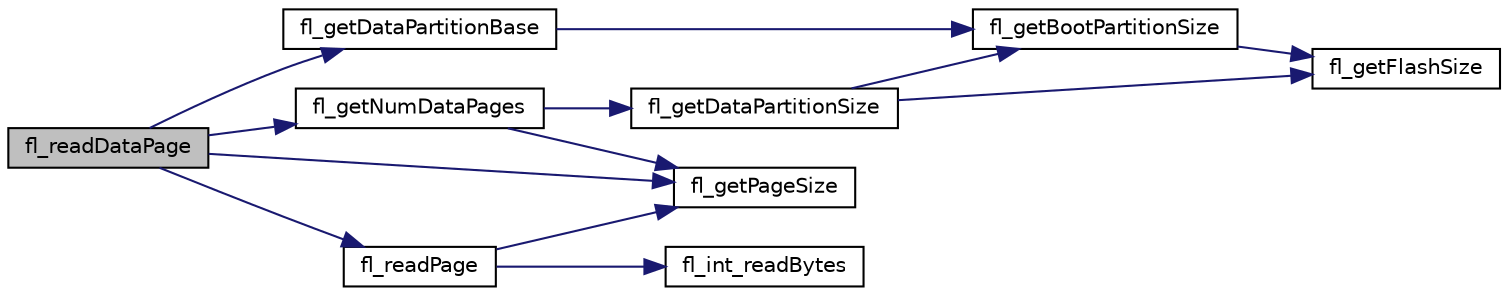 digraph "fl_readDataPage"
{
 // INTERACTIVE_SVG=YES
  edge [fontname="Helvetica",fontsize="10",labelfontname="Helvetica",labelfontsize="10"];
  node [fontname="Helvetica",fontsize="10",shape=record];
  rankdir="LR";
  Node1 [label="fl_readDataPage",height=0.2,width=0.4,color="black", fillcolor="grey75", style="filled" fontcolor="black"];
  Node1 -> Node2 [color="midnightblue",fontsize="10",style="solid",fontname="Helvetica"];
  Node2 [label="fl_getDataPartitionBase",height=0.2,width=0.4,color="black", fillcolor="white", style="filled",URL="$flashlib_8c.html#a8ccbe7b65551adf7bf1ecf0479e2dfc6"];
  Node2 -> Node3 [color="midnightblue",fontsize="10",style="solid",fontname="Helvetica"];
  Node3 [label="fl_getBootPartitionSize",height=0.2,width=0.4,color="black", fillcolor="white", style="filled",URL="$flashlib_8c.html#a8d249287795e51c71d2aad170ea6675b"];
  Node3 -> Node4 [color="midnightblue",fontsize="10",style="solid",fontname="Helvetica"];
  Node4 [label="fl_getFlashSize",height=0.2,width=0.4,color="black", fillcolor="white", style="filled",URL="$flashlib_8c.html#ab799c7f07d473e0e76035ff44b6f85e1"];
  Node1 -> Node5 [color="midnightblue",fontsize="10",style="solid",fontname="Helvetica"];
  Node5 [label="fl_getNumDataPages",height=0.2,width=0.4,color="black", fillcolor="white", style="filled",URL="$flashlib_8c.html#af7838caf3365e7111f007fe2fed4b470"];
  Node5 -> Node6 [color="midnightblue",fontsize="10",style="solid",fontname="Helvetica"];
  Node6 [label="fl_getDataPartitionSize",height=0.2,width=0.4,color="black", fillcolor="white", style="filled",URL="$flashlib_8c.html#aceeb386909181fdfa7e1c8527b5b3841"];
  Node6 -> Node3 [color="midnightblue",fontsize="10",style="solid",fontname="Helvetica"];
  Node6 -> Node4 [color="midnightblue",fontsize="10",style="solid",fontname="Helvetica"];
  Node5 -> Node7 [color="midnightblue",fontsize="10",style="solid",fontname="Helvetica"];
  Node7 [label="fl_getPageSize",height=0.2,width=0.4,color="black", fillcolor="white", style="filled",URL="$flashlib_8c.html#a16979f134ba813049ace4eaf4469de15"];
  Node1 -> Node7 [color="midnightblue",fontsize="10",style="solid",fontname="Helvetica"];
  Node1 -> Node8 [color="midnightblue",fontsize="10",style="solid",fontname="Helvetica"];
  Node8 [label="fl_readPage",height=0.2,width=0.4,color="black", fillcolor="white", style="filled",URL="$flashlib_8c.html#a51e187c5578caba8160d023f374e3f1b"];
  Node8 -> Node9 [color="midnightblue",fontsize="10",style="solid",fontname="Helvetica"];
  Node9 [label="fl_int_readBytes",height=0.2,width=0.4,color="black", fillcolor="white", style="filled",URL="$device__access_8h.html#a1529e8493ee4731f2c295fc236a8b4fe"];
  Node8 -> Node7 [color="midnightblue",fontsize="10",style="solid",fontname="Helvetica"];
}
